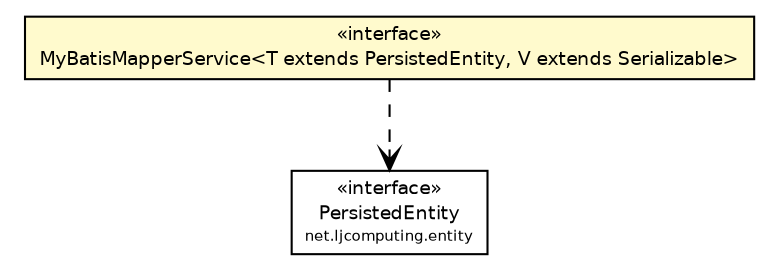 #!/usr/local/bin/dot
#
# Class diagram 
# Generated by UMLGraph version R5_6 (http://www.umlgraph.org/)
#

digraph G {
	edge [fontname="Helvetica",fontsize=10,labelfontname="Helvetica",labelfontsize=10];
	node [fontname="Helvetica",fontsize=10,shape=plaintext];
	nodesep=0.25;
	ranksep=0.5;
	// net.ljcomputing.entity.PersistedEntity
	c141 [label=<<table title="net.ljcomputing.entity.PersistedEntity" border="0" cellborder="1" cellspacing="0" cellpadding="2" port="p" href="../entity/PersistedEntity.html">
		<tr><td><table border="0" cellspacing="0" cellpadding="1">
<tr><td align="center" balign="center"> &#171;interface&#187; </td></tr>
<tr><td align="center" balign="center"> PersistedEntity </td></tr>
<tr><td align="center" balign="center"><font point-size="7.0"> net.ljcomputing.entity </font></td></tr>
		</table></td></tr>
		</table>>, URL="../entity/PersistedEntity.html", fontname="Helvetica", fontcolor="black", fontsize=9.0];
	// net.ljcomputing.service.MyBatisMapperService<T extends net.ljcomputing.entity.PersistedEntity, V extends java.io.Serializable>
	c144 [label=<<table title="net.ljcomputing.service.MyBatisMapperService" border="0" cellborder="1" cellspacing="0" cellpadding="2" port="p" bgcolor="lemonChiffon" href="./MyBatisMapperService.html">
		<tr><td><table border="0" cellspacing="0" cellpadding="1">
<tr><td align="center" balign="center"> &#171;interface&#187; </td></tr>
<tr><td align="center" balign="center"> MyBatisMapperService&lt;T extends PersistedEntity, V extends Serializable&gt; </td></tr>
		</table></td></tr>
		</table>>, URL="./MyBatisMapperService.html", fontname="Helvetica", fontcolor="black", fontsize=9.0];
	// net.ljcomputing.service.MyBatisMapperService<T extends net.ljcomputing.entity.PersistedEntity, V extends java.io.Serializable> DEPEND net.ljcomputing.entity.PersistedEntity
	c144:p -> c141:p [taillabel="", label="", headlabel="", fontname="Helvetica", fontcolor="black", fontsize=10.0, color="black", arrowhead=open, style=dashed];
}

